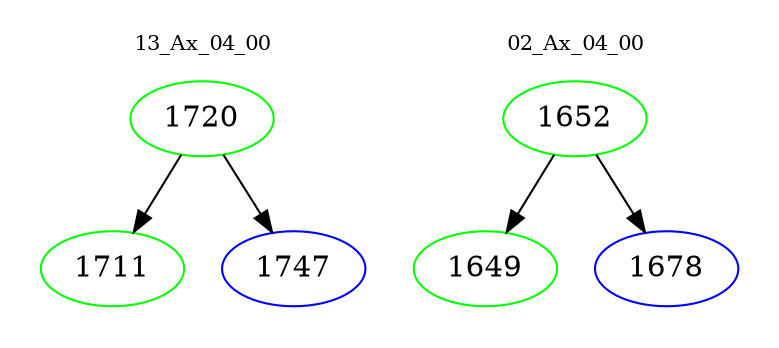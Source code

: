 digraph{
subgraph cluster_0 {
color = white
label = "13_Ax_04_00";
fontsize=10;
T0_1720 [label="1720", color="green"]
T0_1720 -> T0_1711 [color="black"]
T0_1711 [label="1711", color="green"]
T0_1720 -> T0_1747 [color="black"]
T0_1747 [label="1747", color="blue"]
}
subgraph cluster_1 {
color = white
label = "02_Ax_04_00";
fontsize=10;
T1_1652 [label="1652", color="green"]
T1_1652 -> T1_1649 [color="black"]
T1_1649 [label="1649", color="green"]
T1_1652 -> T1_1678 [color="black"]
T1_1678 [label="1678", color="blue"]
}
}
